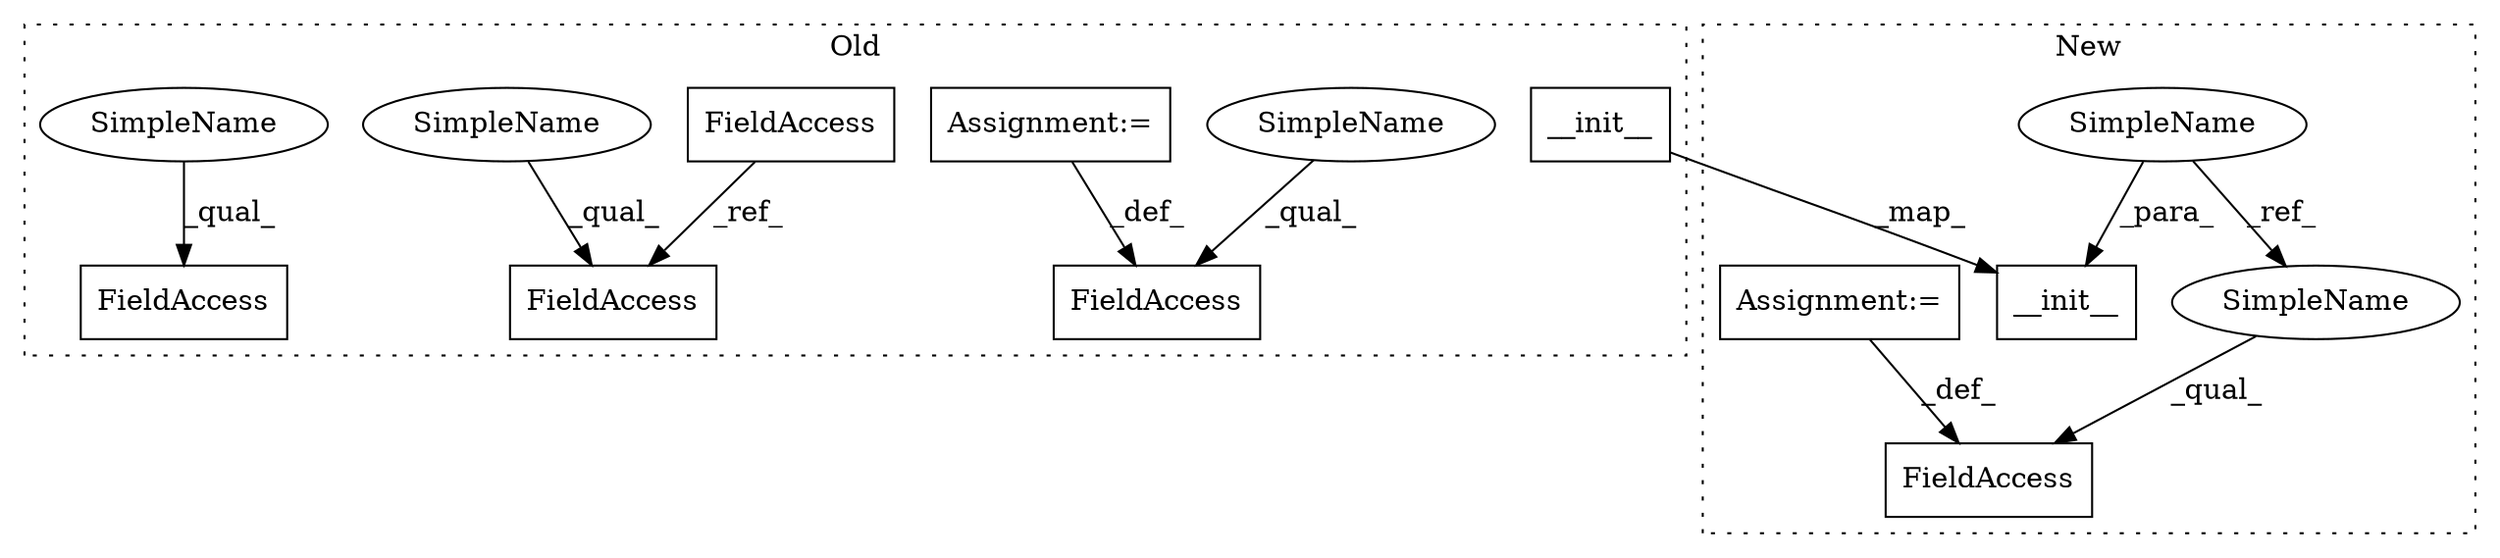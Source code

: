 digraph G {
subgraph cluster0 {
1 [label="__init__" a="32" s="29830,29863" l="9,1" shape="box"];
5 [label="FieldAccess" a="22" s="29739" l="11" shape="box"];
7 [label="FieldAccess" a="22" s="29763" l="6" shape="box"];
8 [label="Assignment:=" a="7" s="29769" l="1" shape="box"];
9 [label="FieldAccess" a="22" s="29599" l="6" shape="box"];
10 [label="FieldAccess" a="22" s="29713" l="6" shape="box"];
12 [label="SimpleName" a="42" s="29713" l="4" shape="ellipse"];
13 [label="SimpleName" a="42" s="29763" l="4" shape="ellipse"];
14 [label="SimpleName" a="42" s="29739" l="4" shape="ellipse"];
label = "Old";
style="dotted";
}
subgraph cluster1 {
2 [label="__init__" a="32" s="5787,5820" l="9,1" shape="box"];
3 [label="SimpleName" a="42" s="5711" l="4" shape="ellipse"];
4 [label="FieldAccess" a="22" s="5827" l="7" shape="box"];
6 [label="Assignment:=" a="7" s="5834" l="1" shape="box"];
11 [label="SimpleName" a="42" s="5827" l="4" shape="ellipse"];
label = "New";
style="dotted";
}
1 -> 2 [label="_map_"];
3 -> 2 [label="_para_"];
3 -> 11 [label="_ref_"];
6 -> 4 [label="_def_"];
8 -> 7 [label="_def_"];
9 -> 10 [label="_ref_"];
11 -> 4 [label="_qual_"];
12 -> 10 [label="_qual_"];
13 -> 7 [label="_qual_"];
14 -> 5 [label="_qual_"];
}
